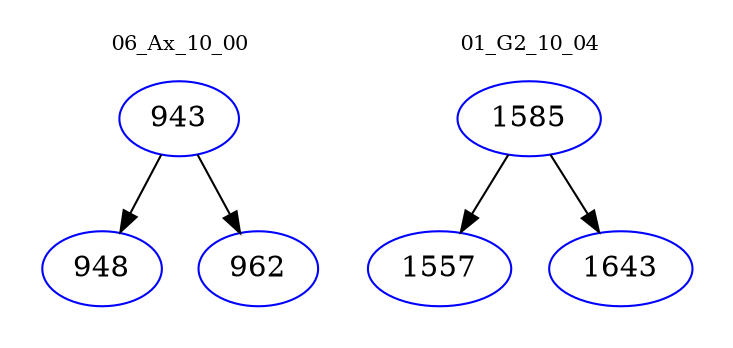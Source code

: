 digraph{
subgraph cluster_0 {
color = white
label = "06_Ax_10_00";
fontsize=10;
T0_943 [label="943", color="blue"]
T0_943 -> T0_948 [color="black"]
T0_948 [label="948", color="blue"]
T0_943 -> T0_962 [color="black"]
T0_962 [label="962", color="blue"]
}
subgraph cluster_1 {
color = white
label = "01_G2_10_04";
fontsize=10;
T1_1585 [label="1585", color="blue"]
T1_1585 -> T1_1557 [color="black"]
T1_1557 [label="1557", color="blue"]
T1_1585 -> T1_1643 [color="black"]
T1_1643 [label="1643", color="blue"]
}
}

